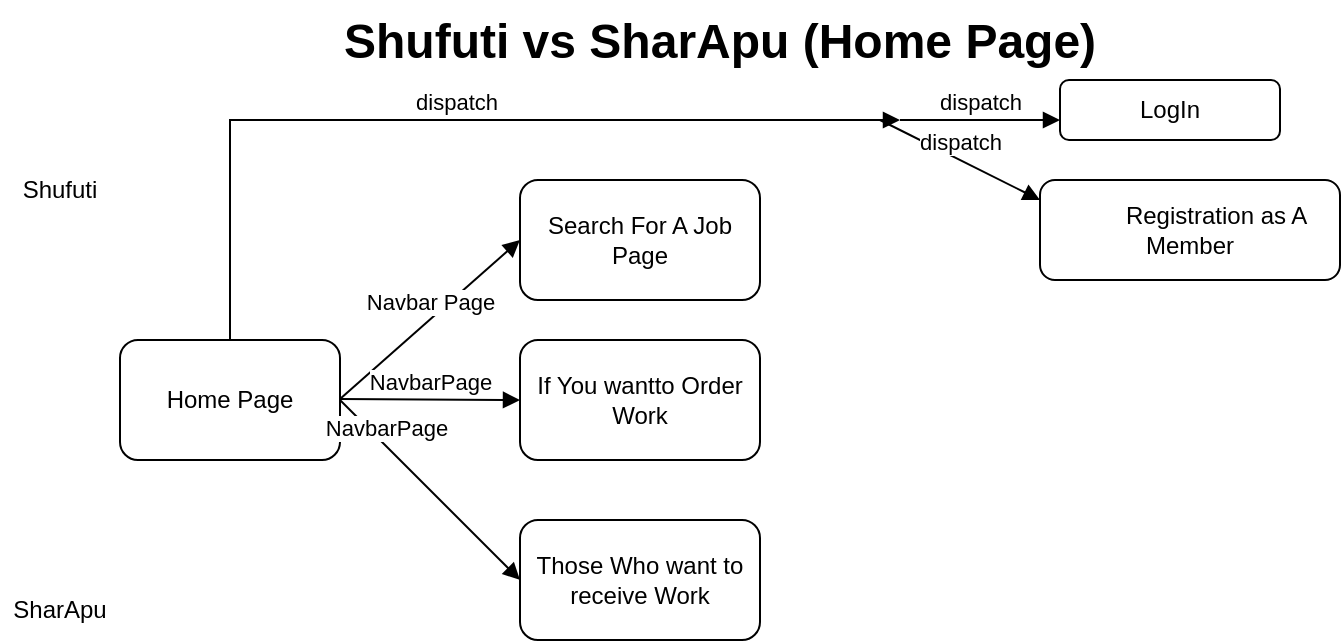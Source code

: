 <mxfile version="26.1.1">
  <diagram name="Page-1" id="lSGF1u1k3wypR4kYBdDz">
    <mxGraphModel dx="794" dy="3746" grid="1" gridSize="10" guides="1" tooltips="1" connect="1" arrows="1" fold="1" page="1" pageScale="1" pageWidth="850" pageHeight="1100" math="0" shadow="0">
      <root>
        <mxCell id="0" />
        <mxCell id="1" parent="0" />
        <mxCell id="CFbLDCY4ZLuh2Sqyp-87-1" value="Shufuti" style="text;html=1;align=center;verticalAlign=middle;whiteSpace=wrap;rounded=0;" parent="1" vertex="1">
          <mxGeometry x="40" y="-3190" width="60" height="30" as="geometry" />
        </mxCell>
        <mxCell id="CFbLDCY4ZLuh2Sqyp-87-2" value="SharApu" style="text;html=1;align=center;verticalAlign=middle;whiteSpace=wrap;rounded=0;" parent="1" vertex="1">
          <mxGeometry x="40" y="-2980" width="60" height="30" as="geometry" />
        </mxCell>
        <mxCell id="CFbLDCY4ZLuh2Sqyp-87-4" value="&lt;h1 style=&quot;margin-top: 0px;&quot;&gt;Shufuti vs SharApu (Home Page)&lt;/h1&gt;" style="text;html=1;whiteSpace=wrap;overflow=hidden;rounded=0;" parent="1" vertex="1">
          <mxGeometry x="210" y="-3270" width="390" height="40" as="geometry" />
        </mxCell>
        <mxCell id="CFbLDCY4ZLuh2Sqyp-87-5" value="Home Page" style="rounded=1;whiteSpace=wrap;html=1;" parent="1" vertex="1">
          <mxGeometry x="100" y="-3100" width="110" height="60" as="geometry" />
        </mxCell>
        <mxCell id="CFbLDCY4ZLuh2Sqyp-87-15" value="Search For A Job Page" style="rounded=1;whiteSpace=wrap;html=1;" parent="1" vertex="1">
          <mxGeometry x="300" y="-3180" width="120" height="60" as="geometry" />
        </mxCell>
        <mxCell id="CFbLDCY4ZLuh2Sqyp-87-16" value="If You wantto Order Work" style="rounded=1;whiteSpace=wrap;html=1;" parent="1" vertex="1">
          <mxGeometry x="300" y="-3100" width="120" height="60" as="geometry" />
        </mxCell>
        <mxCell id="CFbLDCY4ZLuh2Sqyp-87-17" value="Those Who want to receive Work" style="rounded=1;whiteSpace=wrap;html=1;" parent="1" vertex="1">
          <mxGeometry x="300" y="-3010" width="120" height="60" as="geometry" />
        </mxCell>
        <mxCell id="CFbLDCY4ZLuh2Sqyp-87-21" value="Navbar Page" style="html=1;verticalAlign=bottom;endArrow=block;curved=0;rounded=0;entryX=0;entryY=0.5;entryDx=0;entryDy=0;" parent="1" target="CFbLDCY4ZLuh2Sqyp-87-15" edge="1">
          <mxGeometry width="80" relative="1" as="geometry">
            <mxPoint x="210" y="-3070.5" as="sourcePoint" />
            <mxPoint x="290" y="-3070.5" as="targetPoint" />
          </mxGeometry>
        </mxCell>
        <mxCell id="CFbLDCY4ZLuh2Sqyp-87-23" value="NavbarPage" style="html=1;verticalAlign=bottom;endArrow=block;curved=0;rounded=0;entryX=0;entryY=0.5;entryDx=0;entryDy=0;" parent="1" target="CFbLDCY4ZLuh2Sqyp-87-16" edge="1">
          <mxGeometry width="80" relative="1" as="geometry">
            <mxPoint x="210" y="-3070.5" as="sourcePoint" />
            <mxPoint x="290" y="-3070.5" as="targetPoint" />
            <mxPoint as="offset" />
          </mxGeometry>
        </mxCell>
        <mxCell id="CFbLDCY4ZLuh2Sqyp-87-28" value="NavbarPage" style="html=1;verticalAlign=bottom;endArrow=block;curved=0;rounded=0;entryX=0;entryY=0.5;entryDx=0;entryDy=0;exitX=1;exitY=0.5;exitDx=0;exitDy=0;" parent="1" source="CFbLDCY4ZLuh2Sqyp-87-5" target="CFbLDCY4ZLuh2Sqyp-87-17" edge="1">
          <mxGeometry x="-0.5" width="80" relative="1" as="geometry">
            <mxPoint x="220" y="-3070" as="sourcePoint" />
            <mxPoint x="410" y="-3070" as="targetPoint" />
            <Array as="points" />
            <mxPoint as="offset" />
          </mxGeometry>
        </mxCell>
        <mxCell id="CFbLDCY4ZLuh2Sqyp-87-30" value="dispatch" style="html=1;verticalAlign=bottom;endArrow=block;curved=0;rounded=0;exitX=0.5;exitY=0;exitDx=0;exitDy=0;" parent="1" source="CFbLDCY4ZLuh2Sqyp-87-5" edge="1">
          <mxGeometry width="80" relative="1" as="geometry">
            <mxPoint x="110" y="-3150" as="sourcePoint" />
            <mxPoint x="490" y="-3210" as="targetPoint" />
            <Array as="points">
              <mxPoint x="155" y="-3210" />
              <mxPoint x="330" y="-3210" />
            </Array>
          </mxGeometry>
        </mxCell>
        <mxCell id="CFbLDCY4ZLuh2Sqyp-87-33" value="dispatch" style="html=1;verticalAlign=bottom;endArrow=block;curved=0;rounded=0;" parent="1" edge="1">
          <mxGeometry width="80" relative="1" as="geometry">
            <mxPoint x="490" y="-3210" as="sourcePoint" />
            <mxPoint x="570" y="-3210" as="targetPoint" />
          </mxGeometry>
        </mxCell>
        <mxCell id="CFbLDCY4ZLuh2Sqyp-87-34" value="dispatch" style="html=1;verticalAlign=bottom;endArrow=block;curved=0;rounded=0;" parent="1" edge="1">
          <mxGeometry width="80" relative="1" as="geometry">
            <mxPoint x="480" y="-3210" as="sourcePoint" />
            <mxPoint x="560" y="-3170" as="targetPoint" />
          </mxGeometry>
        </mxCell>
        <mxCell id="CFbLDCY4ZLuh2Sqyp-87-35" value="LogIn" style="rounded=1;whiteSpace=wrap;html=1;" parent="1" vertex="1">
          <mxGeometry x="570" y="-3230" width="110" height="30" as="geometry" />
        </mxCell>
        <mxCell id="CFbLDCY4ZLuh2Sqyp-87-37" value="&lt;span style=&quot;white-space: pre;&quot;&gt;&#x9;&lt;/span&gt;Registration as A Member" style="rounded=1;whiteSpace=wrap;html=1;" parent="1" vertex="1">
          <mxGeometry x="560" y="-3180" width="150" height="50" as="geometry" />
        </mxCell>
      </root>
    </mxGraphModel>
  </diagram>
</mxfile>
